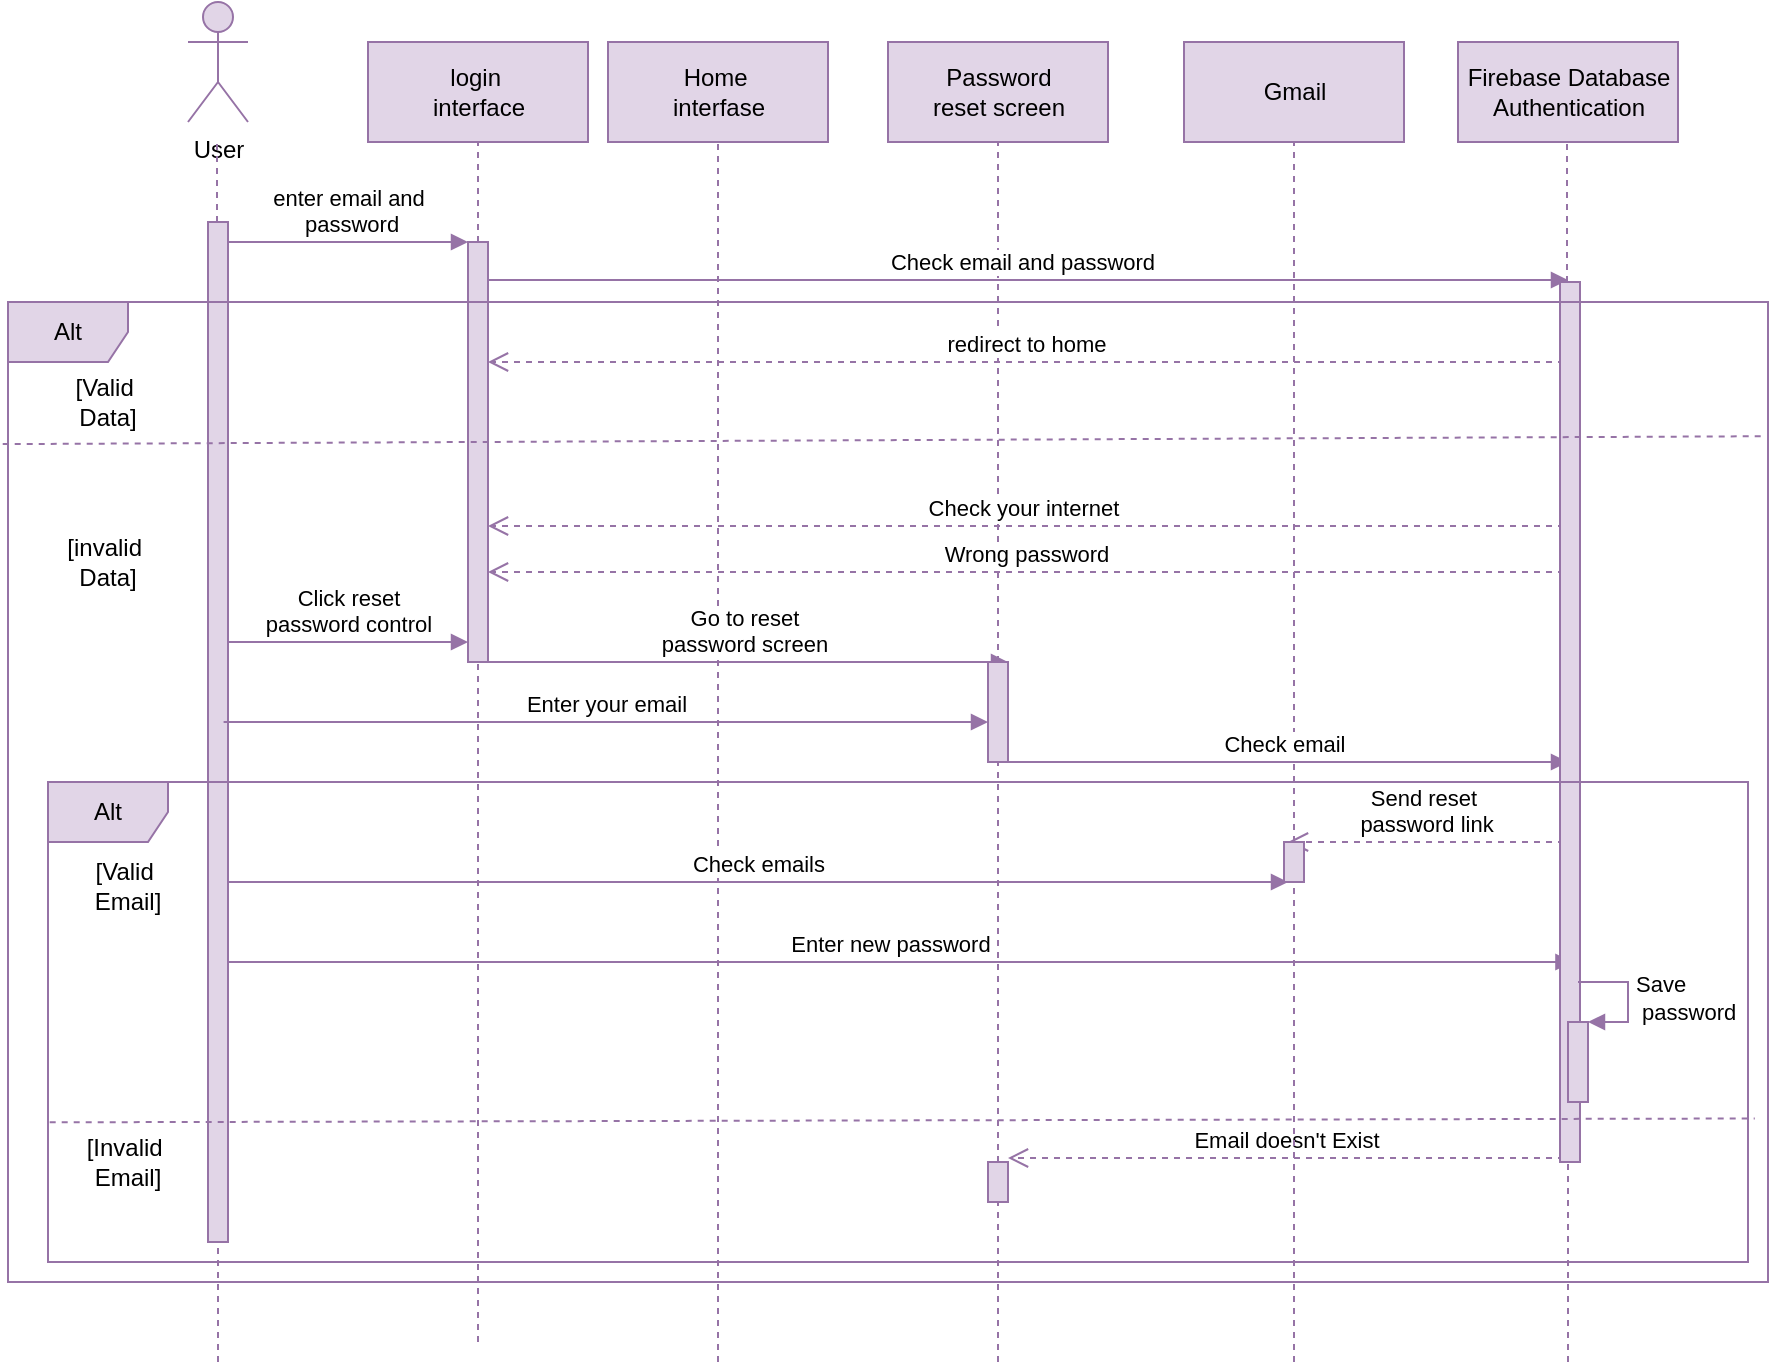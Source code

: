 <mxfile version="13.9.9" type="device"><diagram id="w-_-Kac8ONi48EytDzz5" name="Page-1"><mxGraphModel dx="1947" dy="746" grid="1" gridSize="10" guides="1" tooltips="1" connect="1" arrows="1" fold="1" page="1" pageScale="1" pageWidth="850" pageHeight="1100" math="0" shadow="0"><root><mxCell id="0"/><mxCell id="1" parent="0"/><mxCell id="KlzBGDv4RpgLREIktqdY-1" value="User" style="shape=umlActor;verticalLabelPosition=bottom;verticalAlign=top;html=1;fillColor=#e1d5e7;strokeColor=#9673a6;" vertex="1" parent="1"><mxGeometry x="30" y="40" width="30" height="60" as="geometry"/></mxCell><mxCell id="KlzBGDv4RpgLREIktqdY-2" value="login&amp;nbsp;&lt;br&gt;interface" style="html=1;fillColor=#e1d5e7;strokeColor=#9673a6;" vertex="1" parent="1"><mxGeometry x="120" y="60" width="110" height="50" as="geometry"/></mxCell><mxCell id="KlzBGDv4RpgLREIktqdY-4" value="Home&amp;nbsp;&lt;br&gt;interfase" style="html=1;fillColor=#e1d5e7;strokeColor=#9673a6;" vertex="1" parent="1"><mxGeometry x="240" y="60" width="110" height="50" as="geometry"/></mxCell><mxCell id="KlzBGDv4RpgLREIktqdY-5" value="Gmail" style="html=1;fillColor=#e1d5e7;strokeColor=#9673a6;" vertex="1" parent="1"><mxGeometry x="528" y="60" width="110" height="50" as="geometry"/></mxCell><mxCell id="KlzBGDv4RpgLREIktqdY-6" value="Firebase Database &lt;br&gt;Authentication" style="html=1;fillColor=#e1d5e7;strokeColor=#9673a6;" vertex="1" parent="1"><mxGeometry x="665" y="60" width="110" height="50" as="geometry"/></mxCell><mxCell id="KlzBGDv4RpgLREIktqdY-7" value="" style="endArrow=none;dashed=1;html=1;fillColor=#e1d5e7;strokeColor=#9673a6;" edge="1" parent="1" source="KlzBGDv4RpgLREIktqdY-36"><mxGeometry width="50" height="50" relative="1" as="geometry"><mxPoint x="45" y="800" as="sourcePoint"/><mxPoint x="44.5" y="110" as="targetPoint"/></mxGeometry></mxCell><mxCell id="KlzBGDv4RpgLREIktqdY-8" value="" style="endArrow=none;dashed=1;html=1;entryX=0.5;entryY=1;entryDx=0;entryDy=0;fillColor=#e1d5e7;strokeColor=#9673a6;" edge="1" parent="1" source="KlzBGDv4RpgLREIktqdY-38" target="KlzBGDv4RpgLREIktqdY-2"><mxGeometry width="50" height="50" relative="1" as="geometry"><mxPoint x="175" y="790" as="sourcePoint"/><mxPoint x="175" y="190" as="targetPoint"/></mxGeometry></mxCell><mxCell id="KlzBGDv4RpgLREIktqdY-9" value="" style="endArrow=none;dashed=1;html=1;entryX=0.5;entryY=1;entryDx=0;entryDy=0;fillColor=#e1d5e7;strokeColor=#9673a6;" edge="1" parent="1" target="KlzBGDv4RpgLREIktqdY-4"><mxGeometry width="50" height="50" relative="1" as="geometry"><mxPoint x="295" y="720" as="sourcePoint"/><mxPoint x="295" y="210" as="targetPoint"/></mxGeometry></mxCell><mxCell id="KlzBGDv4RpgLREIktqdY-10" value="" style="endArrow=none;dashed=1;html=1;fillColor=#e1d5e7;strokeColor=#9673a6;" edge="1" parent="1" source="KlzBGDv4RpgLREIktqdY-42" target="KlzBGDv4RpgLREIktqdY-5"><mxGeometry width="50" height="50" relative="1" as="geometry"><mxPoint x="583" y="800" as="sourcePoint"/><mxPoint x="582.5" y="110" as="targetPoint"/></mxGeometry></mxCell><mxCell id="KlzBGDv4RpgLREIktqdY-11" value="" style="endArrow=none;dashed=1;html=1;fillColor=#e1d5e7;strokeColor=#9673a6;" edge="1" parent="1" source="KlzBGDv4RpgLREIktqdY-44"><mxGeometry width="50" height="50" relative="1" as="geometry"><mxPoint x="720" y="800.556" as="sourcePoint"/><mxPoint x="719.5" y="110" as="targetPoint"/></mxGeometry></mxCell><mxCell id="KlzBGDv4RpgLREIktqdY-12" value="Password&lt;br&gt;reset screen" style="html=1;fillColor=#e1d5e7;strokeColor=#9673a6;" vertex="1" parent="1"><mxGeometry x="380" y="60" width="110" height="50" as="geometry"/></mxCell><mxCell id="KlzBGDv4RpgLREIktqdY-13" value="" style="endArrow=none;dashed=1;html=1;fillColor=#e1d5e7;strokeColor=#9673a6;" edge="1" parent="1" target="KlzBGDv4RpgLREIktqdY-12" source="KlzBGDv4RpgLREIktqdY-40"><mxGeometry width="50" height="50" relative="1" as="geometry"><mxPoint x="435" y="790" as="sourcePoint"/><mxPoint x="434.5" y="110" as="targetPoint"/></mxGeometry></mxCell><mxCell id="KlzBGDv4RpgLREIktqdY-14" value="enter email and&lt;br&gt;&amp;nbsp;password" style="html=1;verticalAlign=bottom;endArrow=block;fillColor=#e1d5e7;strokeColor=#9673a6;" edge="1" parent="1"><mxGeometry width="80" relative="1" as="geometry"><mxPoint x="50" y="160" as="sourcePoint"/><mxPoint x="170" y="160" as="targetPoint"/></mxGeometry></mxCell><mxCell id="KlzBGDv4RpgLREIktqdY-15" value="Check email and password" style="html=1;verticalAlign=bottom;endArrow=block;fillColor=#e1d5e7;strokeColor=#9673a6;" edge="1" parent="1"><mxGeometry width="80" relative="1" as="geometry"><mxPoint x="173" y="179" as="sourcePoint"/><mxPoint x="720" y="179" as="targetPoint"/></mxGeometry></mxCell><mxCell id="KlzBGDv4RpgLREIktqdY-17" value="Check your internet&amp;nbsp;" style="html=1;verticalAlign=bottom;endArrow=open;dashed=1;endSize=8;fillColor=#e1d5e7;strokeColor=#9673a6;" edge="1" parent="1"><mxGeometry relative="1" as="geometry"><mxPoint x="718" y="302" as="sourcePoint"/><mxPoint x="180" y="302" as="targetPoint"/></mxGeometry></mxCell><mxCell id="KlzBGDv4RpgLREIktqdY-19" value="Wrong password" style="html=1;verticalAlign=bottom;endArrow=open;dashed=1;endSize=8;fillColor=#e1d5e7;strokeColor=#9673a6;" edge="1" parent="1"><mxGeometry relative="1" as="geometry"><mxPoint x="718" y="325" as="sourcePoint"/><mxPoint x="180" y="325" as="targetPoint"/></mxGeometry></mxCell><mxCell id="KlzBGDv4RpgLREIktqdY-20" value="redirect to home" style="html=1;verticalAlign=bottom;endArrow=open;dashed=1;endSize=8;fillColor=#e1d5e7;strokeColor=#9673a6;" edge="1" parent="1"><mxGeometry relative="1" as="geometry"><mxPoint x="718" y="220" as="sourcePoint"/><mxPoint x="180" y="220" as="targetPoint"/></mxGeometry></mxCell><mxCell id="KlzBGDv4RpgLREIktqdY-21" value="Click reset &lt;br&gt;password control" style="html=1;verticalAlign=bottom;endArrow=block;fillColor=#e1d5e7;strokeColor=#9673a6;" edge="1" parent="1"><mxGeometry width="80" relative="1" as="geometry"><mxPoint x="50" y="360" as="sourcePoint"/><mxPoint x="170" y="360" as="targetPoint"/></mxGeometry></mxCell><mxCell id="KlzBGDv4RpgLREIktqdY-22" value="Go to reset &lt;br&gt;password screen" style="html=1;verticalAlign=bottom;endArrow=block;fillColor=#e1d5e7;strokeColor=#9673a6;" edge="1" parent="1"><mxGeometry width="80" relative="1" as="geometry"><mxPoint x="176" y="370" as="sourcePoint"/><mxPoint x="440" y="370" as="targetPoint"/></mxGeometry></mxCell><mxCell id="KlzBGDv4RpgLREIktqdY-24" value="Check email" style="html=1;verticalAlign=bottom;endArrow=block;fillColor=#e1d5e7;strokeColor=#9673a6;" edge="1" parent="1"><mxGeometry width="80" relative="1" as="geometry"><mxPoint x="435.0" y="420" as="sourcePoint"/><mxPoint x="720" y="420" as="targetPoint"/></mxGeometry></mxCell><mxCell id="KlzBGDv4RpgLREIktqdY-25" value="Send reset&amp;nbsp;&lt;br&gt;password link" style="html=1;verticalAlign=bottom;endArrow=open;dashed=1;endSize=8;fillColor=#e1d5e7;strokeColor=#9673a6;" edge="1" parent="1"><mxGeometry relative="1" as="geometry"><mxPoint x="718" y="460" as="sourcePoint"/><mxPoint x="580" y="460" as="targetPoint"/></mxGeometry></mxCell><mxCell id="KlzBGDv4RpgLREIktqdY-26" value="Check emails" style="html=1;verticalAlign=bottom;endArrow=block;fillColor=#e1d5e7;strokeColor=#9673a6;" edge="1" parent="1"><mxGeometry width="80" relative="1" as="geometry"><mxPoint x="50.0" y="480" as="sourcePoint"/><mxPoint x="580" y="480" as="targetPoint"/></mxGeometry></mxCell><mxCell id="KlzBGDv4RpgLREIktqdY-27" value="Enter new password" style="html=1;verticalAlign=bottom;endArrow=block;fillColor=#e1d5e7;strokeColor=#9673a6;" edge="1" parent="1"><mxGeometry width="80" relative="1" as="geometry"><mxPoint x="40" y="520" as="sourcePoint"/><mxPoint x="722.222" y="520" as="targetPoint"/></mxGeometry></mxCell><mxCell id="KlzBGDv4RpgLREIktqdY-35" value="Email doesn't Exist" style="html=1;verticalAlign=bottom;endArrow=open;dashed=1;endSize=8;fillColor=#e1d5e7;strokeColor=#9673a6;" edge="1" parent="1"><mxGeometry relative="1" as="geometry"><mxPoint x="718" y="618" as="sourcePoint"/><mxPoint x="440" y="618" as="targetPoint"/></mxGeometry></mxCell><mxCell id="KlzBGDv4RpgLREIktqdY-36" value="" style="html=1;points=[];perimeter=orthogonalPerimeter;fillColor=#e1d5e7;strokeColor=#9673a6;" vertex="1" parent="1"><mxGeometry x="40" y="150" width="10" height="510" as="geometry"/></mxCell><mxCell id="KlzBGDv4RpgLREIktqdY-37" value="" style="endArrow=none;dashed=1;html=1;fillColor=#e1d5e7;strokeColor=#9673a6;" edge="1" parent="1" target="KlzBGDv4RpgLREIktqdY-36"><mxGeometry width="50" height="50" relative="1" as="geometry"><mxPoint x="45" y="720" as="sourcePoint"/><mxPoint x="44.5" y="110" as="targetPoint"/></mxGeometry></mxCell><mxCell id="KlzBGDv4RpgLREIktqdY-38" value="" style="html=1;points=[];perimeter=orthogonalPerimeter;fillColor=#e1d5e7;strokeColor=#9673a6;" vertex="1" parent="1"><mxGeometry x="170" y="160" width="10" height="210" as="geometry"/></mxCell><mxCell id="KlzBGDv4RpgLREIktqdY-39" value="" style="endArrow=none;dashed=1;html=1;entryX=0.5;entryY=1;entryDx=0;entryDy=0;fillColor=#e1d5e7;strokeColor=#9673a6;" edge="1" parent="1" target="KlzBGDv4RpgLREIktqdY-38"><mxGeometry width="50" height="50" relative="1" as="geometry"><mxPoint x="175" y="710" as="sourcePoint"/><mxPoint x="175" y="110" as="targetPoint"/></mxGeometry></mxCell><mxCell id="KlzBGDv4RpgLREIktqdY-40" value="" style="html=1;points=[];perimeter=orthogonalPerimeter;fillColor=#e1d5e7;strokeColor=#9673a6;" vertex="1" parent="1"><mxGeometry x="430" y="370" width="10" height="50" as="geometry"/></mxCell><mxCell id="KlzBGDv4RpgLREIktqdY-41" value="" style="endArrow=none;dashed=1;html=1;fillColor=#e1d5e7;strokeColor=#9673a6;" edge="1" parent="1" source="KlzBGDv4RpgLREIktqdY-46" target="KlzBGDv4RpgLREIktqdY-40"><mxGeometry width="50" height="50" relative="1" as="geometry"><mxPoint x="435.0" y="790.0" as="sourcePoint"/><mxPoint x="435.0" y="110" as="targetPoint"/></mxGeometry></mxCell><mxCell id="KlzBGDv4RpgLREIktqdY-23" value="Enter your email" style="html=1;verticalAlign=bottom;endArrow=block;fillColor=#e1d5e7;strokeColor=#9673a6;" edge="1" parent="1"><mxGeometry width="80" relative="1" as="geometry"><mxPoint x="47.8" y="400" as="sourcePoint"/><mxPoint x="430" y="400" as="targetPoint"/></mxGeometry></mxCell><mxCell id="KlzBGDv4RpgLREIktqdY-42" value="" style="html=1;points=[];perimeter=orthogonalPerimeter;fillColor=#e1d5e7;strokeColor=#9673a6;" vertex="1" parent="1"><mxGeometry x="578" y="460" width="10" height="20" as="geometry"/></mxCell><mxCell id="KlzBGDv4RpgLREIktqdY-43" value="" style="endArrow=none;dashed=1;html=1;fillColor=#e1d5e7;strokeColor=#9673a6;" edge="1" parent="1" target="KlzBGDv4RpgLREIktqdY-42"><mxGeometry width="50" height="50" relative="1" as="geometry"><mxPoint x="583" y="720" as="sourcePoint"/><mxPoint x="583" y="110" as="targetPoint"/></mxGeometry></mxCell><mxCell id="KlzBGDv4RpgLREIktqdY-44" value="" style="html=1;points=[];perimeter=orthogonalPerimeter;fillColor=#e1d5e7;strokeColor=#9673a6;" vertex="1" parent="1"><mxGeometry x="716" y="180" width="10" height="440" as="geometry"/></mxCell><mxCell id="KlzBGDv4RpgLREIktqdY-45" value="" style="endArrow=none;dashed=1;html=1;fillColor=#e1d5e7;strokeColor=#9673a6;" edge="1" parent="1" target="KlzBGDv4RpgLREIktqdY-44"><mxGeometry width="50" height="50" relative="1" as="geometry"><mxPoint x="720" y="720" as="sourcePoint"/><mxPoint x="719.5" y="110" as="targetPoint"/></mxGeometry></mxCell><mxCell id="KlzBGDv4RpgLREIktqdY-31" value="" style="html=1;points=[];perimeter=orthogonalPerimeter;fillColor=#e1d5e7;strokeColor=#9673a6;" vertex="1" parent="1"><mxGeometry x="720.0" y="550" width="10" height="40" as="geometry"/></mxCell><mxCell id="KlzBGDv4RpgLREIktqdY-32" value="Save&lt;br&gt;&amp;nbsp;password" style="edgeStyle=orthogonalEdgeStyle;html=1;align=left;spacingLeft=2;endArrow=block;rounded=0;entryX=1;entryY=0;fillColor=#e1d5e7;strokeColor=#9673a6;" edge="1" target="KlzBGDv4RpgLREIktqdY-31" parent="1"><mxGeometry relative="1" as="geometry"><mxPoint x="725" y="530" as="sourcePoint"/><Array as="points"><mxPoint x="750.0" y="530"/></Array></mxGeometry></mxCell><mxCell id="KlzBGDv4RpgLREIktqdY-46" value="" style="html=1;points=[];perimeter=orthogonalPerimeter;fillColor=#e1d5e7;strokeColor=#9673a6;" vertex="1" parent="1"><mxGeometry x="430" y="620" width="10" height="20" as="geometry"/></mxCell><mxCell id="KlzBGDv4RpgLREIktqdY-47" value="" style="endArrow=none;dashed=1;html=1;fillColor=#e1d5e7;strokeColor=#9673a6;" edge="1" parent="1" target="KlzBGDv4RpgLREIktqdY-46"><mxGeometry width="50" height="50" relative="1" as="geometry"><mxPoint x="435" y="720" as="sourcePoint"/><mxPoint x="435.0" y="420" as="targetPoint"/></mxGeometry></mxCell><mxCell id="KlzBGDv4RpgLREIktqdY-48" value="Alt" style="shape=umlFrame;whiteSpace=wrap;html=1;fillColor=#e1d5e7;strokeColor=#9673a6;" vertex="1" parent="1"><mxGeometry x="-40" y="430" width="850" height="240" as="geometry"/></mxCell><mxCell id="KlzBGDv4RpgLREIktqdY-50" value="[Valid&amp;nbsp;&lt;br&gt;Email]" style="text;html=1;strokeColor=none;fillColor=none;align=center;verticalAlign=middle;whiteSpace=wrap;rounded=0;" vertex="1" parent="1"><mxGeometry x="-20" y="472" width="40" height="20" as="geometry"/></mxCell><mxCell id="KlzBGDv4RpgLREIktqdY-51" value="[Invalid&amp;nbsp;&lt;br&gt;Email]" style="text;html=1;strokeColor=none;fillColor=none;align=center;verticalAlign=middle;whiteSpace=wrap;rounded=0;" vertex="1" parent="1"><mxGeometry x="-20" y="610" width="40" height="20" as="geometry"/></mxCell><mxCell id="KlzBGDv4RpgLREIktqdY-52" value="" style="endArrow=none;dashed=1;html=1;exitX=0.001;exitY=0.709;exitDx=0;exitDy=0;exitPerimeter=0;entryX=1.004;entryY=0.701;entryDx=0;entryDy=0;entryPerimeter=0;fillColor=#e1d5e7;strokeColor=#9673a6;" edge="1" parent="1" source="KlzBGDv4RpgLREIktqdY-48" target="KlzBGDv4RpgLREIktqdY-48"><mxGeometry width="50" height="50" relative="1" as="geometry"><mxPoint x="480" y="500" as="sourcePoint"/><mxPoint x="530" y="450" as="targetPoint"/></mxGeometry></mxCell><mxCell id="KlzBGDv4RpgLREIktqdY-53" value="Alt" style="shape=umlFrame;whiteSpace=wrap;html=1;fillColor=#e1d5e7;strokeColor=#9673a6;" vertex="1" parent="1"><mxGeometry x="-60" y="190" width="880" height="490" as="geometry"/></mxCell><mxCell id="KlzBGDv4RpgLREIktqdY-54" value="" style="endArrow=none;dashed=1;html=1;exitX=-0.003;exitY=0.145;exitDx=0;exitDy=0;exitPerimeter=0;entryX=0.996;entryY=0.137;entryDx=0;entryDy=0;entryPerimeter=0;fillColor=#e1d5e7;strokeColor=#9673a6;" edge="1" parent="1" source="KlzBGDv4RpgLREIktqdY-53" target="KlzBGDv4RpgLREIktqdY-53"><mxGeometry width="50" height="50" relative="1" as="geometry"><mxPoint x="410" y="500" as="sourcePoint"/><mxPoint x="460" y="450" as="targetPoint"/></mxGeometry></mxCell><mxCell id="KlzBGDv4RpgLREIktqdY-55" value="[Valid&amp;nbsp;&lt;br&gt;Data]" style="text;html=1;strokeColor=none;fillColor=none;align=center;verticalAlign=middle;whiteSpace=wrap;rounded=0;" vertex="1" parent="1"><mxGeometry x="-30" y="230" width="40" height="20" as="geometry"/></mxCell><mxCell id="KlzBGDv4RpgLREIktqdY-56" value="[invalid&amp;nbsp;&lt;br&gt;Data]" style="text;html=1;strokeColor=none;fillColor=none;align=center;verticalAlign=middle;whiteSpace=wrap;rounded=0;" vertex="1" parent="1"><mxGeometry x="-30" y="310" width="40" height="20" as="geometry"/></mxCell></root></mxGraphModel></diagram></mxfile>